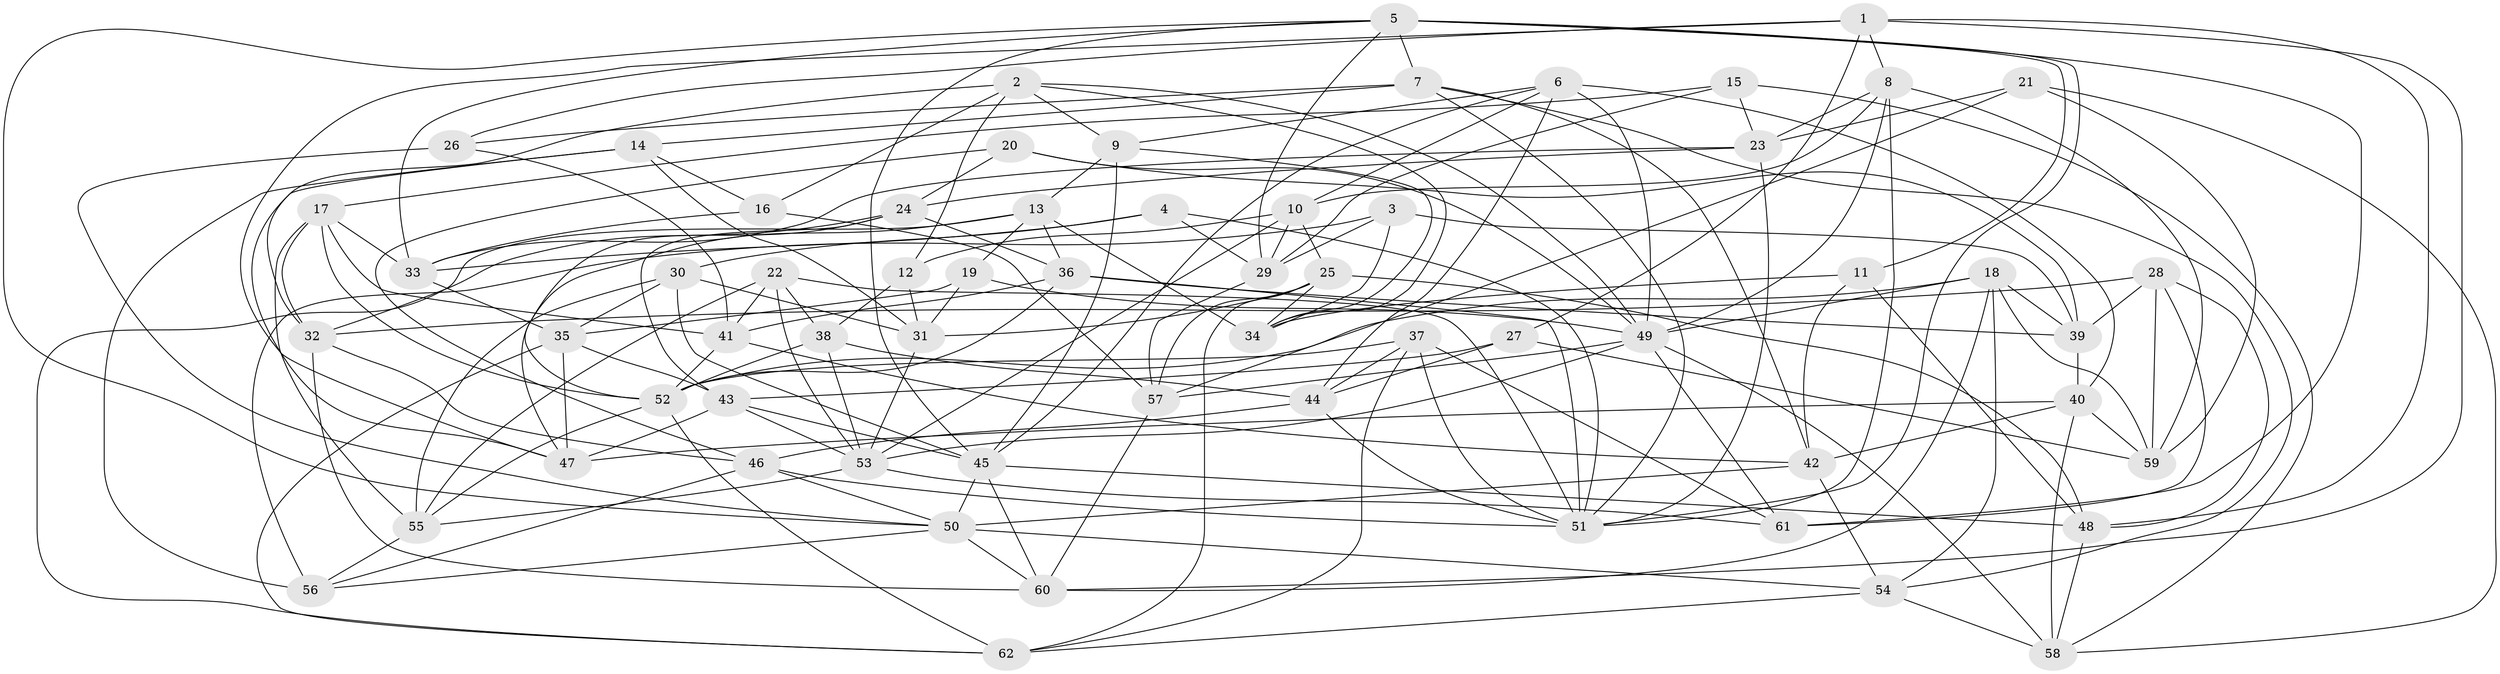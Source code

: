 // original degree distribution, {4: 1.0}
// Generated by graph-tools (version 1.1) at 2025/26/03/09/25 03:26:50]
// undirected, 62 vertices, 180 edges
graph export_dot {
graph [start="1"]
  node [color=gray90,style=filled];
  1;
  2;
  3;
  4;
  5;
  6;
  7;
  8;
  9;
  10;
  11;
  12;
  13;
  14;
  15;
  16;
  17;
  18;
  19;
  20;
  21;
  22;
  23;
  24;
  25;
  26;
  27;
  28;
  29;
  30;
  31;
  32;
  33;
  34;
  35;
  36;
  37;
  38;
  39;
  40;
  41;
  42;
  43;
  44;
  45;
  46;
  47;
  48;
  49;
  50;
  51;
  52;
  53;
  54;
  55;
  56;
  57;
  58;
  59;
  60;
  61;
  62;
  1 -- 8 [weight=1.0];
  1 -- 26 [weight=1.0];
  1 -- 27 [weight=1.0];
  1 -- 47 [weight=1.0];
  1 -- 48 [weight=1.0];
  1 -- 60 [weight=1.0];
  2 -- 9 [weight=1.0];
  2 -- 12 [weight=1.0];
  2 -- 16 [weight=1.0];
  2 -- 32 [weight=1.0];
  2 -- 34 [weight=1.0];
  2 -- 49 [weight=1.0];
  3 -- 29 [weight=1.0];
  3 -- 34 [weight=1.0];
  3 -- 39 [weight=1.0];
  3 -- 56 [weight=1.0];
  4 -- 29 [weight=1.0];
  4 -- 30 [weight=1.0];
  4 -- 33 [weight=1.0];
  4 -- 51 [weight=1.0];
  5 -- 7 [weight=1.0];
  5 -- 11 [weight=1.0];
  5 -- 29 [weight=1.0];
  5 -- 33 [weight=1.0];
  5 -- 45 [weight=1.0];
  5 -- 50 [weight=1.0];
  5 -- 51 [weight=1.0];
  5 -- 61 [weight=1.0];
  6 -- 9 [weight=1.0];
  6 -- 10 [weight=1.0];
  6 -- 40 [weight=1.0];
  6 -- 44 [weight=1.0];
  6 -- 45 [weight=1.0];
  6 -- 49 [weight=1.0];
  7 -- 14 [weight=1.0];
  7 -- 26 [weight=1.0];
  7 -- 42 [weight=1.0];
  7 -- 51 [weight=1.0];
  7 -- 54 [weight=1.0];
  8 -- 10 [weight=1.0];
  8 -- 23 [weight=1.0];
  8 -- 49 [weight=1.0];
  8 -- 51 [weight=1.0];
  8 -- 59 [weight=1.0];
  9 -- 13 [weight=1.0];
  9 -- 34 [weight=1.0];
  9 -- 45 [weight=2.0];
  10 -- 12 [weight=1.0];
  10 -- 25 [weight=1.0];
  10 -- 29 [weight=1.0];
  10 -- 53 [weight=1.0];
  11 -- 34 [weight=1.0];
  11 -- 42 [weight=1.0];
  11 -- 48 [weight=1.0];
  12 -- 31 [weight=1.0];
  12 -- 38 [weight=1.0];
  13 -- 19 [weight=1.0];
  13 -- 34 [weight=1.0];
  13 -- 36 [weight=1.0];
  13 -- 47 [weight=1.0];
  13 -- 62 [weight=1.0];
  14 -- 16 [weight=1.0];
  14 -- 31 [weight=1.0];
  14 -- 47 [weight=1.0];
  14 -- 56 [weight=2.0];
  15 -- 17 [weight=1.0];
  15 -- 23 [weight=1.0];
  15 -- 29 [weight=1.0];
  15 -- 58 [weight=1.0];
  16 -- 33 [weight=1.0];
  16 -- 57 [weight=1.0];
  17 -- 32 [weight=1.0];
  17 -- 33 [weight=1.0];
  17 -- 41 [weight=1.0];
  17 -- 52 [weight=1.0];
  17 -- 55 [weight=1.0];
  18 -- 39 [weight=1.0];
  18 -- 49 [weight=1.0];
  18 -- 52 [weight=1.0];
  18 -- 54 [weight=1.0];
  18 -- 59 [weight=1.0];
  18 -- 60 [weight=1.0];
  19 -- 31 [weight=1.0];
  19 -- 35 [weight=1.0];
  19 -- 49 [weight=1.0];
  20 -- 24 [weight=1.0];
  20 -- 39 [weight=1.0];
  20 -- 46 [weight=1.0];
  20 -- 49 [weight=1.0];
  21 -- 23 [weight=1.0];
  21 -- 57 [weight=1.0];
  21 -- 58 [weight=1.0];
  21 -- 59 [weight=1.0];
  22 -- 38 [weight=2.0];
  22 -- 41 [weight=1.0];
  22 -- 51 [weight=1.0];
  22 -- 53 [weight=1.0];
  22 -- 55 [weight=1.0];
  23 -- 24 [weight=1.0];
  23 -- 33 [weight=1.0];
  23 -- 51 [weight=1.0];
  24 -- 32 [weight=1.0];
  24 -- 36 [weight=1.0];
  24 -- 43 [weight=1.0];
  24 -- 52 [weight=1.0];
  25 -- 31 [weight=1.0];
  25 -- 34 [weight=1.0];
  25 -- 48 [weight=1.0];
  25 -- 57 [weight=1.0];
  25 -- 62 [weight=1.0];
  26 -- 41 [weight=1.0];
  26 -- 50 [weight=1.0];
  27 -- 43 [weight=1.0];
  27 -- 44 [weight=1.0];
  27 -- 59 [weight=1.0];
  28 -- 32 [weight=1.0];
  28 -- 39 [weight=1.0];
  28 -- 48 [weight=1.0];
  28 -- 59 [weight=1.0];
  28 -- 61 [weight=2.0];
  29 -- 57 [weight=1.0];
  30 -- 31 [weight=1.0];
  30 -- 35 [weight=1.0];
  30 -- 45 [weight=2.0];
  30 -- 55 [weight=1.0];
  31 -- 53 [weight=1.0];
  32 -- 46 [weight=1.0];
  32 -- 60 [weight=1.0];
  33 -- 35 [weight=1.0];
  35 -- 43 [weight=1.0];
  35 -- 47 [weight=1.0];
  35 -- 62 [weight=1.0];
  36 -- 39 [weight=1.0];
  36 -- 41 [weight=1.0];
  36 -- 51 [weight=1.0];
  36 -- 52 [weight=1.0];
  37 -- 44 [weight=1.0];
  37 -- 51 [weight=1.0];
  37 -- 52 [weight=2.0];
  37 -- 61 [weight=1.0];
  37 -- 62 [weight=1.0];
  38 -- 44 [weight=1.0];
  38 -- 52 [weight=1.0];
  38 -- 53 [weight=1.0];
  39 -- 40 [weight=1.0];
  40 -- 42 [weight=1.0];
  40 -- 47 [weight=1.0];
  40 -- 58 [weight=1.0];
  40 -- 59 [weight=1.0];
  41 -- 42 [weight=1.0];
  41 -- 52 [weight=1.0];
  42 -- 50 [weight=1.0];
  42 -- 54 [weight=1.0];
  43 -- 45 [weight=1.0];
  43 -- 47 [weight=1.0];
  43 -- 53 [weight=1.0];
  44 -- 46 [weight=1.0];
  44 -- 51 [weight=1.0];
  45 -- 48 [weight=1.0];
  45 -- 50 [weight=1.0];
  45 -- 60 [weight=1.0];
  46 -- 50 [weight=1.0];
  46 -- 51 [weight=1.0];
  46 -- 56 [weight=1.0];
  48 -- 58 [weight=1.0];
  49 -- 53 [weight=1.0];
  49 -- 57 [weight=1.0];
  49 -- 58 [weight=1.0];
  49 -- 61 [weight=1.0];
  50 -- 54 [weight=1.0];
  50 -- 56 [weight=1.0];
  50 -- 60 [weight=1.0];
  52 -- 55 [weight=1.0];
  52 -- 62 [weight=1.0];
  53 -- 55 [weight=1.0];
  53 -- 61 [weight=1.0];
  54 -- 58 [weight=1.0];
  54 -- 62 [weight=1.0];
  55 -- 56 [weight=1.0];
  57 -- 60 [weight=1.0];
}
